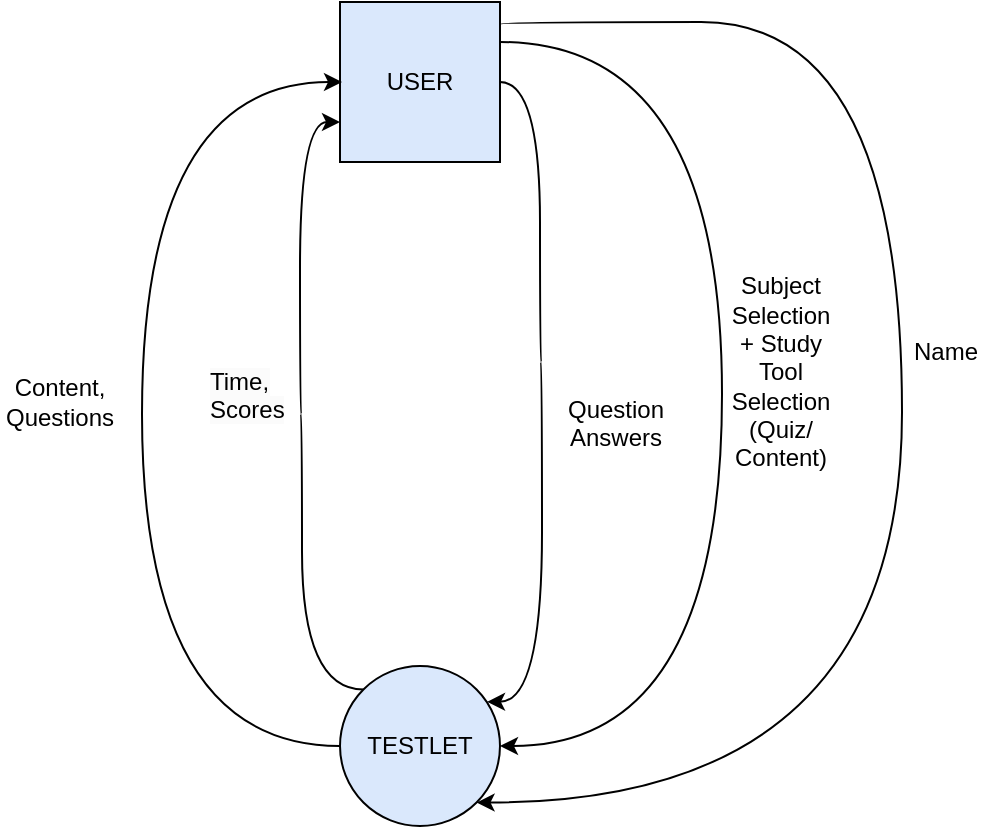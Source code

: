 <mxfile version="24.2.1" type="github">
  <diagram name="Page-1" id="vkK_K7VtiIeY42kuEKSg">
    <mxGraphModel dx="1566" dy="1069" grid="1" gridSize="10" guides="1" tooltips="1" connect="1" arrows="1" fold="1" page="1" pageScale="1" pageWidth="827" pageHeight="1169" math="0" shadow="0">
      <root>
        <mxCell id="0" />
        <mxCell id="1" parent="0" />
        <mxCell id="lWNDBMGzv_5UBkVeodQp-11" style="edgeStyle=orthogonalEdgeStyle;rounded=0;orthogonalLoop=1;jettySize=auto;html=1;entryX=1;entryY=1;entryDx=0;entryDy=0;curved=1;exitX=1.001;exitY=0.139;exitDx=0;exitDy=0;exitPerimeter=0;" parent="1" source="lWNDBMGzv_5UBkVeodQp-3" target="lWNDBMGzv_5UBkVeodQp-4" edge="1">
          <mxGeometry relative="1" as="geometry">
            <mxPoint x="460.385" y="470" as="targetPoint" />
            <Array as="points">
              <mxPoint x="449" y="90" />
              <mxPoint x="650" y="90" />
              <mxPoint x="650" y="480" />
            </Array>
          </mxGeometry>
        </mxCell>
        <mxCell id="lWNDBMGzv_5UBkVeodQp-14" style="edgeStyle=orthogonalEdgeStyle;curved=1;rounded=0;orthogonalLoop=1;jettySize=auto;html=1;exitX=1;exitY=0.25;exitDx=0;exitDy=0;entryX=1;entryY=0.5;entryDx=0;entryDy=0;" parent="1" source="lWNDBMGzv_5UBkVeodQp-3" target="lWNDBMGzv_5UBkVeodQp-4" edge="1">
          <mxGeometry relative="1" as="geometry">
            <Array as="points">
              <mxPoint x="560" y="100" />
              <mxPoint x="560" y="452" />
            </Array>
          </mxGeometry>
        </mxCell>
        <mxCell id="lWNDBMGzv_5UBkVeodQp-3" value="USER" style="whiteSpace=wrap;html=1;aspect=fixed;fillColor=#dae8fc;strokeColor=#000000;" parent="1" vertex="1">
          <mxGeometry x="369" y="80" width="80" height="80" as="geometry" />
        </mxCell>
        <mxCell id="lWNDBMGzv_5UBkVeodQp-17" style="edgeStyle=orthogonalEdgeStyle;curved=1;rounded=0;orthogonalLoop=1;jettySize=auto;html=1;exitX=0;exitY=0.5;exitDx=0;exitDy=0;" parent="1" source="lWNDBMGzv_5UBkVeodQp-4" edge="1">
          <mxGeometry relative="1" as="geometry">
            <mxPoint x="370" y="120" as="targetPoint" />
            <Array as="points">
              <mxPoint x="270" y="452" />
              <mxPoint x="270" y="120" />
            </Array>
          </mxGeometry>
        </mxCell>
        <mxCell id="lWNDBMGzv_5UBkVeodQp-21" style="edgeStyle=orthogonalEdgeStyle;curved=1;rounded=0;orthogonalLoop=1;jettySize=auto;html=1;exitX=0;exitY=0;exitDx=0;exitDy=0;entryX=0;entryY=0.75;entryDx=0;entryDy=0;" parent="1" source="lWNDBMGzv_5UBkVeodQp-4" target="lWNDBMGzv_5UBkVeodQp-3" edge="1">
          <mxGeometry relative="1" as="geometry">
            <Array as="points">
              <mxPoint x="350" y="424" />
              <mxPoint x="350" y="286" />
              <mxPoint x="349" y="286" />
              <mxPoint x="349" y="140" />
            </Array>
          </mxGeometry>
        </mxCell>
        <mxCell id="lWNDBMGzv_5UBkVeodQp-4" value="TESTLET" style="ellipse;whiteSpace=wrap;html=1;aspect=fixed;fillColor=#dae8fc;strokeColor=#000000;" parent="1" vertex="1">
          <mxGeometry x="369" y="412" width="80" height="80" as="geometry" />
        </mxCell>
        <mxCell id="lWNDBMGzv_5UBkVeodQp-12" value="Name" style="text;html=1;align=center;verticalAlign=middle;whiteSpace=wrap;rounded=0;" parent="1" vertex="1">
          <mxGeometry x="642" y="240" width="60" height="30" as="geometry" />
        </mxCell>
        <mxCell id="lWNDBMGzv_5UBkVeodQp-15" value="Subject Selection&lt;div&gt;+ Study Tool Selection (Quiz/&lt;/div&gt;&lt;div&gt;Content)&lt;/div&gt;" style="text;html=1;align=center;verticalAlign=middle;whiteSpace=wrap;rounded=0;" parent="1" vertex="1">
          <mxGeometry x="567" y="251" width="45" height="27" as="geometry" />
        </mxCell>
        <mxCell id="lWNDBMGzv_5UBkVeodQp-18" value="Content, Questions" style="text;html=1;align=center;verticalAlign=middle;whiteSpace=wrap;rounded=0;" parent="1" vertex="1">
          <mxGeometry x="199" y="265" width="60" height="30" as="geometry" />
        </mxCell>
        <mxCell id="lWNDBMGzv_5UBkVeodQp-19" style="edgeStyle=orthogonalEdgeStyle;curved=1;rounded=0;orthogonalLoop=1;jettySize=auto;html=1;exitX=1;exitY=0.5;exitDx=0;exitDy=0;entryX=0.919;entryY=0.224;entryDx=0;entryDy=0;entryPerimeter=0;" parent="1" source="lWNDBMGzv_5UBkVeodQp-3" target="lWNDBMGzv_5UBkVeodQp-4" edge="1">
          <mxGeometry relative="1" as="geometry">
            <Array as="points">
              <mxPoint x="469" y="120" />
              <mxPoint x="469" y="260" />
              <mxPoint x="470" y="260" />
              <mxPoint x="470" y="430" />
            </Array>
          </mxGeometry>
        </mxCell>
        <mxCell id="lWNDBMGzv_5UBkVeodQp-20" value="&lt;div style=&quot;text-align: center;&quot;&gt;&lt;span style=&quot;background-color: initial;&quot;&gt;Question Answers&lt;/span&gt;&lt;/div&gt;" style="text;whiteSpace=wrap;html=1;" parent="1" vertex="1">
          <mxGeometry x="476" y="270" width="60" height="40" as="geometry" />
        </mxCell>
        <mxCell id="lWNDBMGzv_5UBkVeodQp-22" value="&lt;span style=&quot;color: rgb(0, 0, 0); font-family: Helvetica; font-size: 12px; font-style: normal; font-variant-ligatures: normal; font-variant-caps: normal; font-weight: 400; letter-spacing: normal; orphans: 2; text-align: center; text-indent: 0px; text-transform: none; widows: 2; word-spacing: 0px; -webkit-text-stroke-width: 0px; white-space: normal; background-color: rgb(251, 251, 251); text-decoration-thickness: initial; text-decoration-style: initial; text-decoration-color: initial; display: inline !important; float: none;&quot;&gt;Time, Scores&lt;/span&gt;" style="text;whiteSpace=wrap;html=1;" parent="1" vertex="1">
          <mxGeometry x="302" y="256" width="40" height="40" as="geometry" />
        </mxCell>
      </root>
    </mxGraphModel>
  </diagram>
</mxfile>

